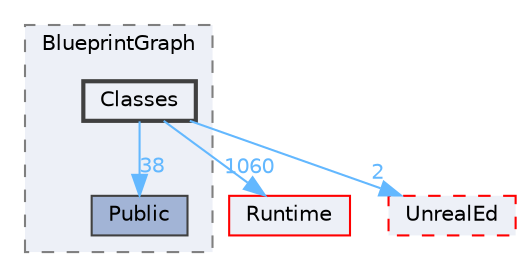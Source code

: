digraph "Classes"
{
 // INTERACTIVE_SVG=YES
 // LATEX_PDF_SIZE
  bgcolor="transparent";
  edge [fontname=Helvetica,fontsize=10,labelfontname=Helvetica,labelfontsize=10];
  node [fontname=Helvetica,fontsize=10,shape=box,height=0.2,width=0.4];
  compound=true
  subgraph clusterdir_6f9ff4717e5c801c32ad76358bc5c18a {
    graph [ bgcolor="#edf0f7", pencolor="grey50", label="BlueprintGraph", fontname=Helvetica,fontsize=10 style="filled,dashed", URL="dir_6f9ff4717e5c801c32ad76358bc5c18a.html",tooltip=""]
  dir_439b0ff6ca060e9811d3f225040d67e2 [label="Public", fillcolor="#a2b4d6", color="grey25", style="filled", URL="dir_439b0ff6ca060e9811d3f225040d67e2.html",tooltip=""];
  dir_e077742dad5653b12ca41a69f092381a [label="Classes", fillcolor="#edf0f7", color="grey25", style="filled,bold", URL="dir_e077742dad5653b12ca41a69f092381a.html",tooltip=""];
  }
  dir_7536b172fbd480bfd146a1b1acd6856b [label="Runtime", fillcolor="#edf0f7", color="red", style="filled", URL="dir_7536b172fbd480bfd146a1b1acd6856b.html",tooltip=""];
  dir_d6dfe71a46de762e5d5df277eaa495c7 [label="UnrealEd", fillcolor="#edf0f7", color="red", style="filled,dashed", URL="dir_d6dfe71a46de762e5d5df277eaa495c7.html",tooltip=""];
  dir_e077742dad5653b12ca41a69f092381a->dir_439b0ff6ca060e9811d3f225040d67e2 [headlabel="38", labeldistance=1.5 headhref="dir_000188_000920.html" href="dir_000188_000920.html" color="steelblue1" fontcolor="steelblue1"];
  dir_e077742dad5653b12ca41a69f092381a->dir_7536b172fbd480bfd146a1b1acd6856b [headlabel="1060", labeldistance=1.5 headhref="dir_000188_000984.html" href="dir_000188_000984.html" color="steelblue1" fontcolor="steelblue1"];
  dir_e077742dad5653b12ca41a69f092381a->dir_d6dfe71a46de762e5d5df277eaa495c7 [headlabel="2", labeldistance=1.5 headhref="dir_000188_001226.html" href="dir_000188_001226.html" color="steelblue1" fontcolor="steelblue1"];
}

